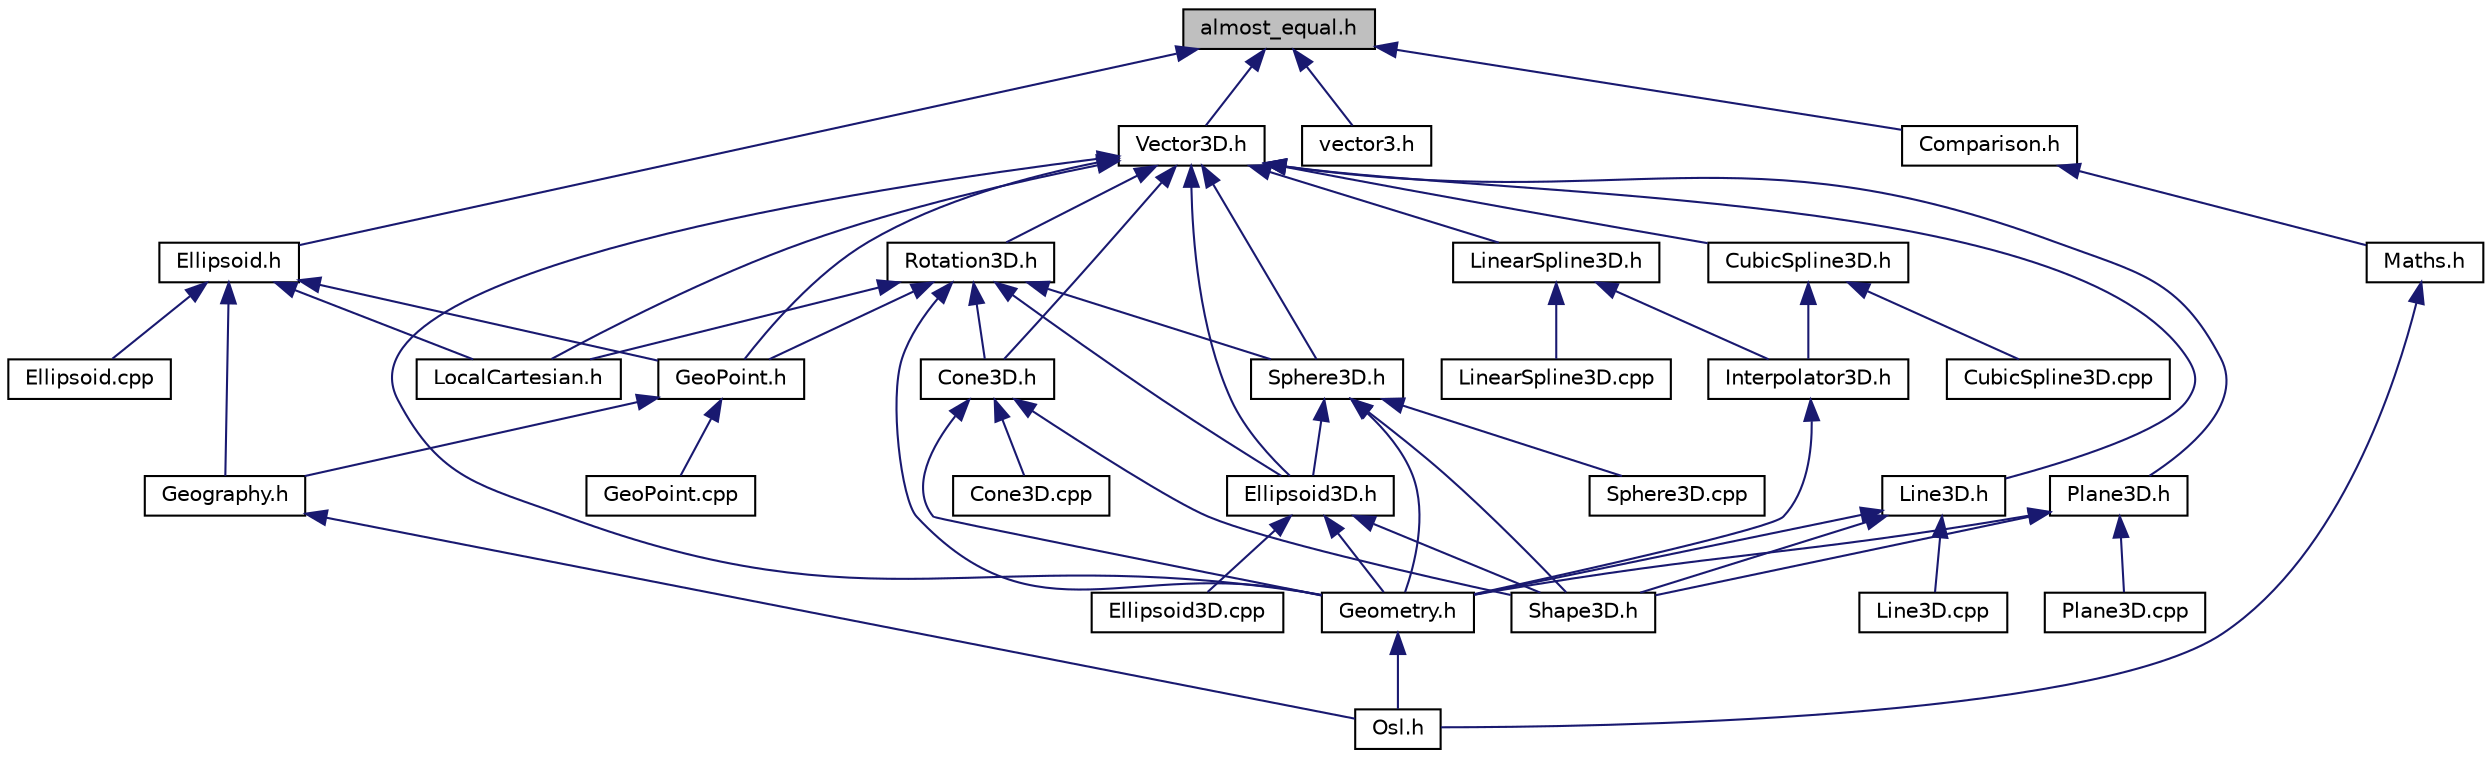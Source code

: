 digraph "almost_equal.h"
{
 // LATEX_PDF_SIZE
  edge [fontname="Helvetica",fontsize="10",labelfontname="Helvetica",labelfontsize="10"];
  node [fontname="Helvetica",fontsize="10",shape=record];
  Node1 [label="almost_equal.h",height=0.2,width=0.4,color="black", fillcolor="grey75", style="filled", fontcolor="black",tooltip="Header file for the Osl::Maths::Comparison::almost_equal functions."];
  Node1 -> Node2 [dir="back",color="midnightblue",fontsize="10",style="solid"];
  Node2 [label="Ellipsoid.h",height=0.2,width=0.4,color="black", fillcolor="white", style="filled",URL="$Ellipsoid_8h.html",tooltip="Header file of Osl::Geography::Ellipsoid class."];
  Node2 -> Node3 [dir="back",color="midnightblue",fontsize="10",style="solid"];
  Node3 [label="Ellipsoid.cpp",height=0.2,width=0.4,color="black", fillcolor="white", style="filled",URL="$Ellipsoid_8cpp.html",tooltip="Source file of Osl::Geography::Ellipsoid class."];
  Node2 -> Node4 [dir="back",color="midnightblue",fontsize="10",style="solid"];
  Node4 [label="Geography.h",height=0.2,width=0.4,color="black", fillcolor="white", style="filled",URL="$Geography_8h.html",tooltip="Header file of Osl::Geography namespace."];
  Node4 -> Node5 [dir="back",color="midnightblue",fontsize="10",style="solid"];
  Node5 [label="Osl.h",height=0.2,width=0.4,color="black", fillcolor="white", style="filled",URL="$Osl_8h.html",tooltip="Header file for the Osl library."];
  Node2 -> Node6 [dir="back",color="midnightblue",fontsize="10",style="solid"];
  Node6 [label="GeoPoint.h",height=0.2,width=0.4,color="black", fillcolor="white", style="filled",URL="$GeoPoint_8h.html",tooltip="Header file of Osl::Geography::GeoPoint class."];
  Node6 -> Node4 [dir="back",color="midnightblue",fontsize="10",style="solid"];
  Node6 -> Node7 [dir="back",color="midnightblue",fontsize="10",style="solid"];
  Node7 [label="GeoPoint.cpp",height=0.2,width=0.4,color="black", fillcolor="white", style="filled",URL="$GeoPoint_8cpp.html",tooltip="Source file of Osl::Geography::GeoPoint class."];
  Node2 -> Node8 [dir="back",color="midnightblue",fontsize="10",style="solid"];
  Node8 [label="LocalCartesian.h",height=0.2,width=0.4,color="black", fillcolor="white", style="filled",URL="$LocalCartesian_8h.html",tooltip="Header file of Osl::Geography::LocalENU and Osl::Geography::LocalNED."];
  Node1 -> Node9 [dir="back",color="midnightblue",fontsize="10",style="solid"];
  Node9 [label="Vector3D.h",height=0.2,width=0.4,color="black", fillcolor="white", style="filled",URL="$Vector3D_8h.html",tooltip="Header file of Osl::Geometry::Vector3D class."];
  Node9 -> Node6 [dir="back",color="midnightblue",fontsize="10",style="solid"];
  Node9 -> Node8 [dir="back",color="midnightblue",fontsize="10",style="solid"];
  Node9 -> Node10 [dir="back",color="midnightblue",fontsize="10",style="solid"];
  Node10 [label="Geometry.h",height=0.2,width=0.4,color="black", fillcolor="white", style="filled",URL="$Geometry_8h.html",tooltip="Header file for Osl::Geometry namespace."];
  Node10 -> Node5 [dir="back",color="midnightblue",fontsize="10",style="solid"];
  Node9 -> Node11 [dir="back",color="midnightblue",fontsize="10",style="solid"];
  Node11 [label="Rotation3D.h",height=0.2,width=0.4,color="black", fillcolor="white", style="filled",URL="$Rotation3D_8h.html",tooltip="Header file of Osl::Geometry::Rotation3D class."];
  Node11 -> Node6 [dir="back",color="midnightblue",fontsize="10",style="solid"];
  Node11 -> Node8 [dir="back",color="midnightblue",fontsize="10",style="solid"];
  Node11 -> Node10 [dir="back",color="midnightblue",fontsize="10",style="solid"];
  Node11 -> Node12 [dir="back",color="midnightblue",fontsize="10",style="solid"];
  Node12 [label="Cone3D.h",height=0.2,width=0.4,color="black", fillcolor="white", style="filled",URL="$Cone3D_8h.html",tooltip="Header file of Osl::Geometry::Shape3D::Cone3D class."];
  Node12 -> Node10 [dir="back",color="midnightblue",fontsize="10",style="solid"];
  Node12 -> Node13 [dir="back",color="midnightblue",fontsize="10",style="solid"];
  Node13 [label="Cone3D.cpp",height=0.2,width=0.4,color="black", fillcolor="white", style="filled",URL="$Cone3D_8cpp.html",tooltip="Source file of Osl::Geometry::Shape3D::Cone3D class."];
  Node12 -> Node14 [dir="back",color="midnightblue",fontsize="10",style="solid"];
  Node14 [label="Shape3D.h",height=0.2,width=0.4,color="black", fillcolor="white", style="filled",URL="$Shape3D_8h.html",tooltip="Header file of Osl::Geometry::Shape3D namespace."];
  Node11 -> Node15 [dir="back",color="midnightblue",fontsize="10",style="solid"];
  Node15 [label="Sphere3D.h",height=0.2,width=0.4,color="black", fillcolor="white", style="filled",URL="$Sphere3D_8h.html",tooltip="Header file of Osl::Geometry::Shape3D::Sphere3D class."];
  Node15 -> Node10 [dir="back",color="midnightblue",fontsize="10",style="solid"];
  Node15 -> Node16 [dir="back",color="midnightblue",fontsize="10",style="solid"];
  Node16 [label="Ellipsoid3D.h",height=0.2,width=0.4,color="black", fillcolor="white", style="filled",URL="$Ellipsoid3D_8h.html",tooltip="Header file of Osl::Geometry::Shape3D::Ellipsoid3D class."];
  Node16 -> Node10 [dir="back",color="midnightblue",fontsize="10",style="solid"];
  Node16 -> Node17 [dir="back",color="midnightblue",fontsize="10",style="solid"];
  Node17 [label="Ellipsoid3D.cpp",height=0.2,width=0.4,color="black", fillcolor="white", style="filled",URL="$Ellipsoid3D_8cpp.html",tooltip="Header file of Osl::Geometry::Shape3D::Ellipsoid3D class."];
  Node16 -> Node14 [dir="back",color="midnightblue",fontsize="10",style="solid"];
  Node15 -> Node14 [dir="back",color="midnightblue",fontsize="10",style="solid"];
  Node15 -> Node18 [dir="back",color="midnightblue",fontsize="10",style="solid"];
  Node18 [label="Sphere3D.cpp",height=0.2,width=0.4,color="black", fillcolor="white", style="filled",URL="$Sphere3D_8cpp.html",tooltip="Source file of Osl::Geometry::Shape3D::Sphere3D class."];
  Node11 -> Node16 [dir="back",color="midnightblue",fontsize="10",style="solid"];
  Node9 -> Node19 [dir="back",color="midnightblue",fontsize="10",style="solid"];
  Node19 [label="LinearSpline3D.h",height=0.2,width=0.4,color="black", fillcolor="white", style="filled",URL="$LinearSpline3D_8h.html",tooltip="Header file of Osl::Geometry::Interpolator3D::LinearSpline3D class."];
  Node19 -> Node20 [dir="back",color="midnightblue",fontsize="10",style="solid"];
  Node20 [label="Interpolator3D.h",height=0.2,width=0.4,color="black", fillcolor="white", style="filled",URL="$Interpolator3D_8h.html",tooltip="Header file of Osl::Geometry::Interpolator3D namespace."];
  Node20 -> Node10 [dir="back",color="midnightblue",fontsize="10",style="solid"];
  Node19 -> Node21 [dir="back",color="midnightblue",fontsize="10",style="solid"];
  Node21 [label="LinearSpline3D.cpp",height=0.2,width=0.4,color="black", fillcolor="white", style="filled",URL="$LinearSpline3D_8cpp.html",tooltip="Source file of Osl::Geometry::Interpolator3D::LinearSpline3D class."];
  Node9 -> Node22 [dir="back",color="midnightblue",fontsize="10",style="solid"];
  Node22 [label="CubicSpline3D.h",height=0.2,width=0.4,color="black", fillcolor="white", style="filled",URL="$CubicSpline3D_8h.html",tooltip="Header file of Osl::Geometry::Interpolator::CubicSpline3D class."];
  Node22 -> Node20 [dir="back",color="midnightblue",fontsize="10",style="solid"];
  Node22 -> Node23 [dir="back",color="midnightblue",fontsize="10",style="solid"];
  Node23 [label="CubicSpline3D.cpp",height=0.2,width=0.4,color="black", fillcolor="white", style="filled",URL="$CubicSpline3D_8cpp.html",tooltip="Source file of Osl::Geometry::Interpolator::CubicSpline3D class."];
  Node9 -> Node24 [dir="back",color="midnightblue",fontsize="10",style="solid"];
  Node24 [label="Line3D.h",height=0.2,width=0.4,color="black", fillcolor="white", style="filled",URL="$Line3D_8h.html",tooltip="Header file of Osl::Geometry::Shape3D::Line3D class."];
  Node24 -> Node10 [dir="back",color="midnightblue",fontsize="10",style="solid"];
  Node24 -> Node25 [dir="back",color="midnightblue",fontsize="10",style="solid"];
  Node25 [label="Line3D.cpp",height=0.2,width=0.4,color="black", fillcolor="white", style="filled",URL="$Line3D_8cpp.html",tooltip="Source file of Osl::Geometry::Shape3D::Line3D class."];
  Node24 -> Node14 [dir="back",color="midnightblue",fontsize="10",style="solid"];
  Node9 -> Node26 [dir="back",color="midnightblue",fontsize="10",style="solid"];
  Node26 [label="Plane3D.h",height=0.2,width=0.4,color="black", fillcolor="white", style="filled",URL="$Plane3D_8h.html",tooltip="Header file of Osl::Geometry::Shape3D::Plane3D class."];
  Node26 -> Node10 [dir="back",color="midnightblue",fontsize="10",style="solid"];
  Node26 -> Node27 [dir="back",color="midnightblue",fontsize="10",style="solid"];
  Node27 [label="Plane3D.cpp",height=0.2,width=0.4,color="black", fillcolor="white", style="filled",URL="$Plane3D_8cpp.html",tooltip="Source file of Osl::Geometry::Shape3D::Plane3D class."];
  Node26 -> Node14 [dir="back",color="midnightblue",fontsize="10",style="solid"];
  Node9 -> Node12 [dir="back",color="midnightblue",fontsize="10",style="solid"];
  Node9 -> Node15 [dir="back",color="midnightblue",fontsize="10",style="solid"];
  Node9 -> Node16 [dir="back",color="midnightblue",fontsize="10",style="solid"];
  Node1 -> Node28 [dir="back",color="midnightblue",fontsize="10",style="solid"];
  Node28 [label="vector3.h",height=0.2,width=0.4,color="black", fillcolor="white", style="filled",URL="$vector3_8h_source.html",tooltip=" "];
  Node1 -> Node29 [dir="back",color="midnightblue",fontsize="10",style="solid"];
  Node29 [label="Comparison.h",height=0.2,width=0.4,color="black", fillcolor="white", style="filled",URL="$Comparison_8h.html",tooltip="Header file of Osl::Maths::Comparison namespace."];
  Node29 -> Node30 [dir="back",color="midnightblue",fontsize="10",style="solid"];
  Node30 [label="Maths.h",height=0.2,width=0.4,color="black", fillcolor="white", style="filled",URL="$Maths_8h.html",tooltip="Header file of Osl::Maths namespace."];
  Node30 -> Node5 [dir="back",color="midnightblue",fontsize="10",style="solid"];
}
